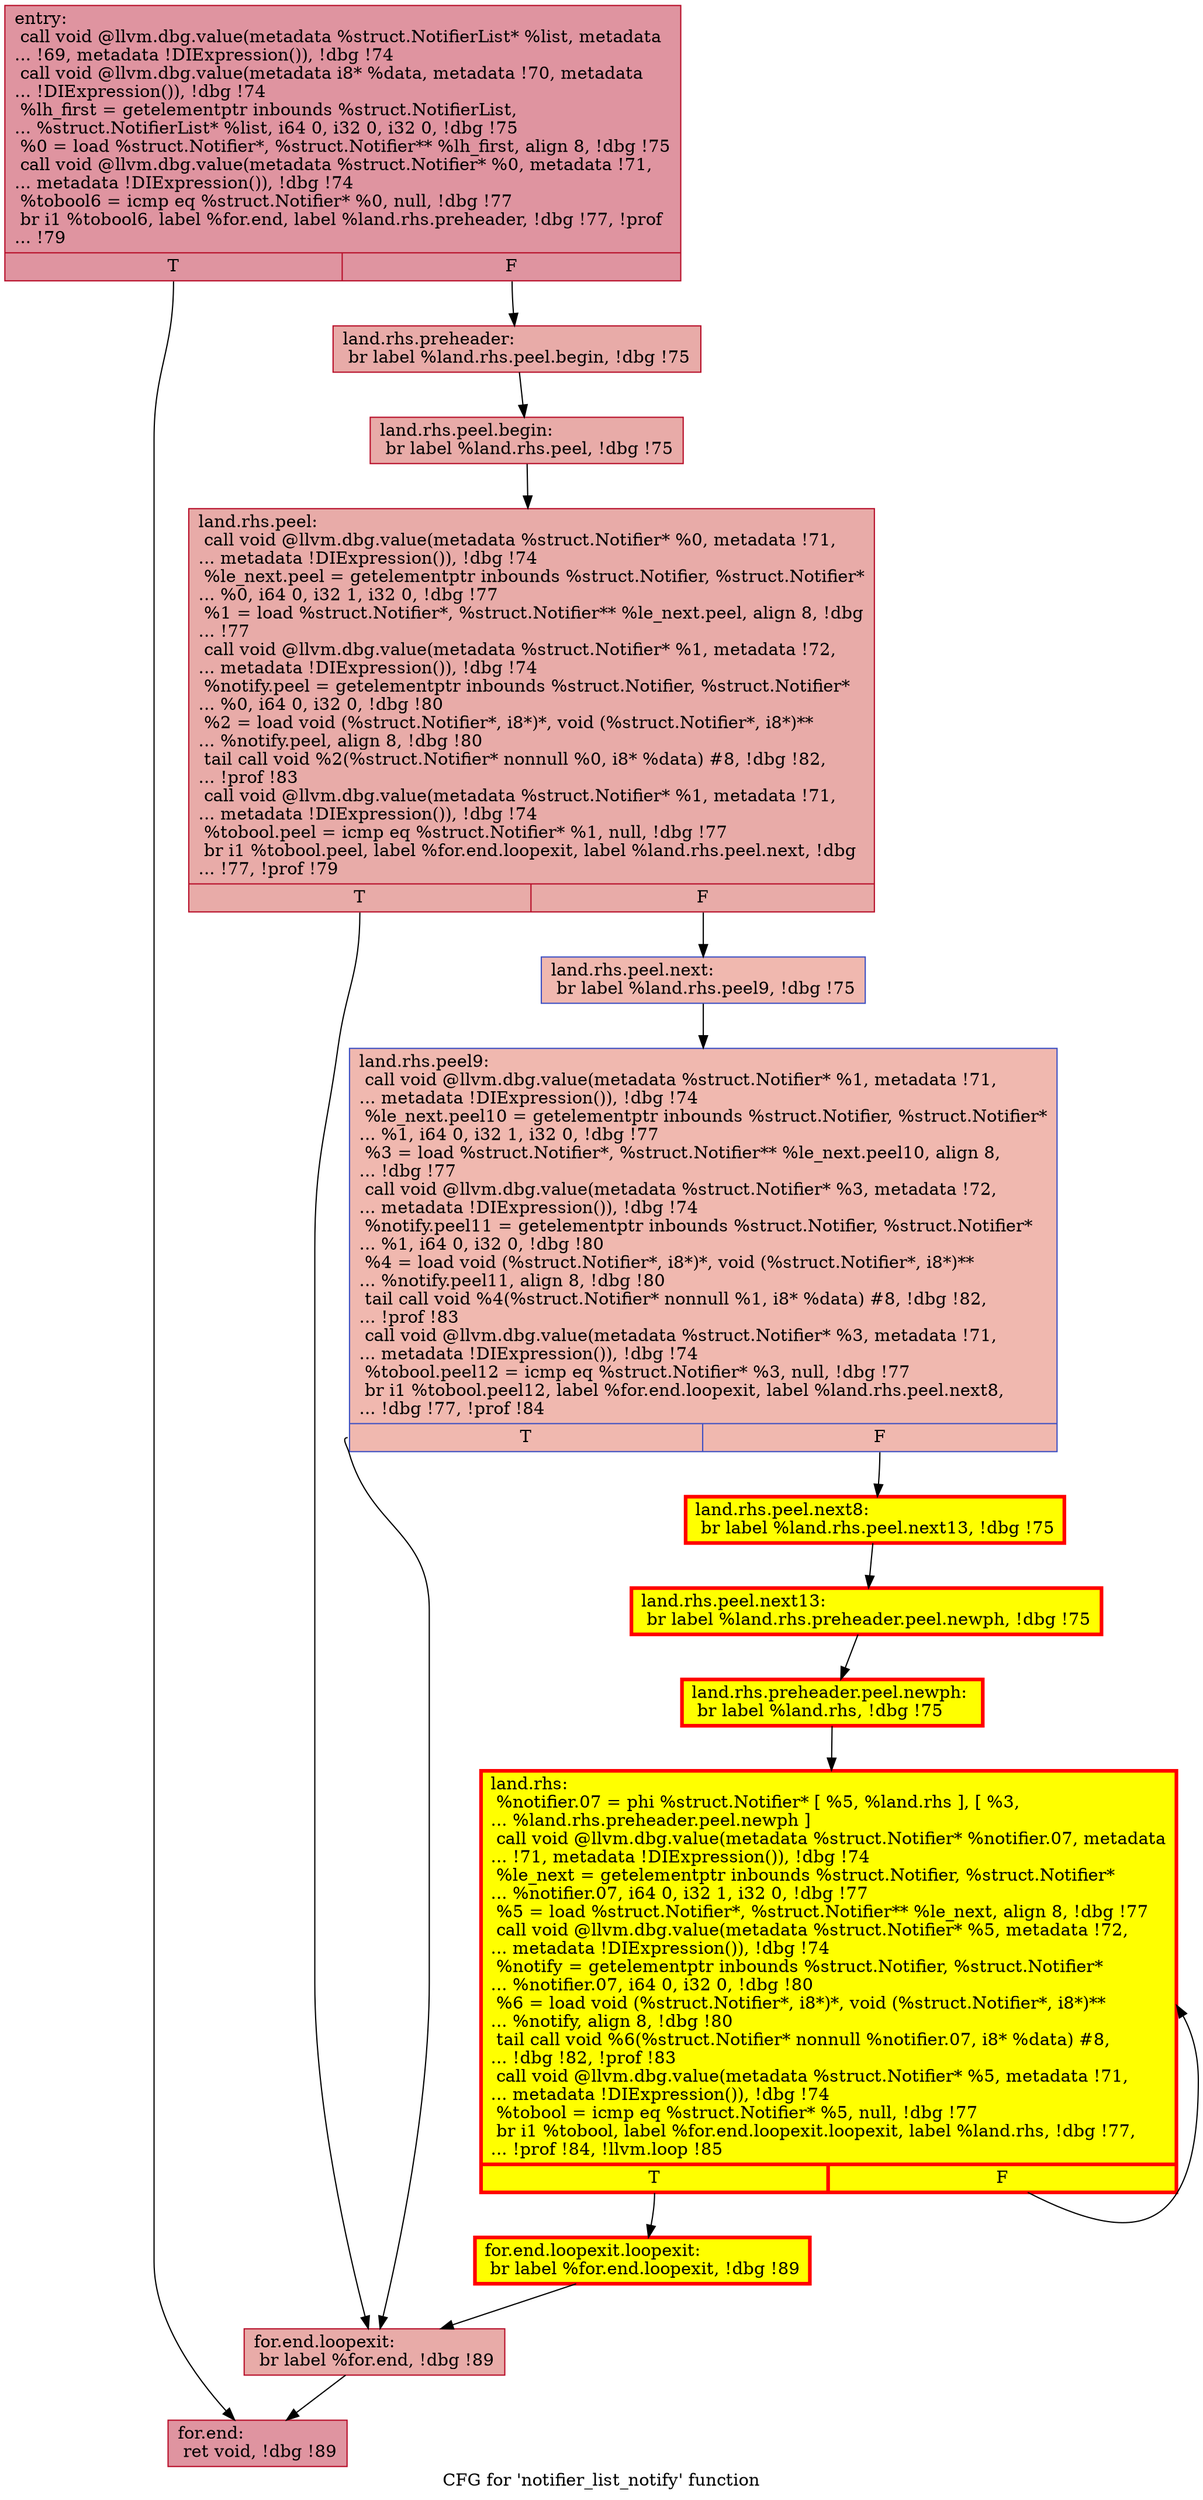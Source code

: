 digraph "CFG for 'notifier_list_notify' function" {
	label="CFG for 'notifier_list_notify' function";

	Node0x55f9fb76dd40 [shape=record,color="#b70d28ff", style=filled, fillcolor="#b70d2870",label="{entry:\l  call void @llvm.dbg.value(metadata %struct.NotifierList* %list, metadata\l... !69, metadata !DIExpression()), !dbg !74\l  call void @llvm.dbg.value(metadata i8* %data, metadata !70, metadata\l... !DIExpression()), !dbg !74\l  %lh_first = getelementptr inbounds %struct.NotifierList,\l... %struct.NotifierList* %list, i64 0, i32 0, i32 0, !dbg !75\l  %0 = load %struct.Notifier*, %struct.Notifier** %lh_first, align 8, !dbg !75\l  call void @llvm.dbg.value(metadata %struct.Notifier* %0, metadata !71,\l... metadata !DIExpression()), !dbg !74\l  %tobool6 = icmp eq %struct.Notifier* %0, null, !dbg !77\l  br i1 %tobool6, label %for.end, label %land.rhs.preheader, !dbg !77, !prof\l... !79\l|{<s0>T|<s1>F}}"];
	Node0x55f9fb76dd40:s0 -> Node0x55f9fb7715e0;
	Node0x55f9fb76dd40:s1 -> Node0x55f9fb88e6a0;
	Node0x55f9fb88e6a0 [shape=record,color="#b70d28ff", style=filled, fillcolor="#cc403a70",label="{land.rhs.preheader:                               \l  br label %land.rhs.peel.begin, !dbg !75\l}"];
	Node0x55f9fb88e6a0 -> Node0x55f9fb8935a0;
	Node0x55f9fb8935a0 [shape=record,color="#b70d28ff", style=filled, fillcolor="#cc403a70",label="{land.rhs.peel.begin:                              \l  br label %land.rhs.peel, !dbg !75\l}"];
	Node0x55f9fb8935a0 -> Node0x55f9fb88e4a0;
	Node0x55f9fb88e4a0 [shape=record,color="#b70d28ff", style=filled, fillcolor="#cc403a70",label="{land.rhs.peel:                                    \l  call void @llvm.dbg.value(metadata %struct.Notifier* %0, metadata !71,\l... metadata !DIExpression()), !dbg !74\l  %le_next.peel = getelementptr inbounds %struct.Notifier, %struct.Notifier*\l... %0, i64 0, i32 1, i32 0, !dbg !77\l  %1 = load %struct.Notifier*, %struct.Notifier** %le_next.peel, align 8, !dbg\l... !77\l  call void @llvm.dbg.value(metadata %struct.Notifier* %1, metadata !72,\l... metadata !DIExpression()), !dbg !74\l  %notify.peel = getelementptr inbounds %struct.Notifier, %struct.Notifier*\l... %0, i64 0, i32 0, !dbg !80\l  %2 = load void (%struct.Notifier*, i8*)*, void (%struct.Notifier*, i8*)**\l... %notify.peel, align 8, !dbg !80\l  tail call void %2(%struct.Notifier* nonnull %0, i8* %data) #8, !dbg !82,\l... !prof !83\l  call void @llvm.dbg.value(metadata %struct.Notifier* %1, metadata !71,\l... metadata !DIExpression()), !dbg !74\l  %tobool.peel = icmp eq %struct.Notifier* %1, null, !dbg !77\l  br i1 %tobool.peel, label %for.end.loopexit, label %land.rhs.peel.next, !dbg\l... !77, !prof !79\l|{<s0>T|<s1>F}}"];
	Node0x55f9fb88e4a0:s0 -> Node0x55f9fb866490;
	Node0x55f9fb88e4a0:s1 -> Node0x55f9fb88e3a0;
	Node0x55f9fb88e3a0 [shape=record,color="#3d50c3ff", style=filled, fillcolor="#dc5d4a70",label="{land.rhs.peel.next:                               \l  br label %land.rhs.peel9, !dbg !75\l}"];
	Node0x55f9fb88e3a0 -> Node0x55f9fb893330;
	Node0x55f9fb893330 [shape=record,color="#3d50c3ff", style=filled, fillcolor="#dc5d4a70",label="{land.rhs.peel9:                                   \l  call void @llvm.dbg.value(metadata %struct.Notifier* %1, metadata !71,\l... metadata !DIExpression()), !dbg !74\l  %le_next.peel10 = getelementptr inbounds %struct.Notifier, %struct.Notifier*\l... %1, i64 0, i32 1, i32 0, !dbg !77\l  %3 = load %struct.Notifier*, %struct.Notifier** %le_next.peel10, align 8,\l... !dbg !77\l  call void @llvm.dbg.value(metadata %struct.Notifier* %3, metadata !72,\l... metadata !DIExpression()), !dbg !74\l  %notify.peel11 = getelementptr inbounds %struct.Notifier, %struct.Notifier*\l... %1, i64 0, i32 0, !dbg !80\l  %4 = load void (%struct.Notifier*, i8*)*, void (%struct.Notifier*, i8*)**\l... %notify.peel11, align 8, !dbg !80\l  tail call void %4(%struct.Notifier* nonnull %1, i8* %data) #8, !dbg !82,\l... !prof !83\l  call void @llvm.dbg.value(metadata %struct.Notifier* %3, metadata !71,\l... metadata !DIExpression()), !dbg !74\l  %tobool.peel12 = icmp eq %struct.Notifier* %3, null, !dbg !77\l  br i1 %tobool.peel12, label %for.end.loopexit, label %land.rhs.peel.next8,\l... !dbg !77, !prof !84\l|{<s0>T|<s1>F}}"];
	Node0x55f9fb893330:s0 -> Node0x55f9fb866490;
	Node0x55f9fb893330:s1 -> Node0x55f9fb88e520;
	Node0x55f9fb88e520 [shape=record,penwidth=3.0, style="filled", color="red", fillcolor="yellow",label="{land.rhs.peel.next8:                              \l  br label %land.rhs.peel.next13, !dbg !75\l}"];
	Node0x55f9fb88e520 -> Node0x55f9fb899260;
	Node0x55f9fb899260 [shape=record,penwidth=3.0, style="filled", color="red", fillcolor="yellow",label="{land.rhs.peel.next13:                             \l  br label %land.rhs.preheader.peel.newph, !dbg !75\l}"];
	Node0x55f9fb899260 -> Node0x55f9fb88e430;
	Node0x55f9fb88e430 [shape=record,penwidth=3.0, style="filled", color="red", fillcolor="yellow",label="{land.rhs.preheader.peel.newph:                    \l  br label %land.rhs, !dbg !75\l}"];
	Node0x55f9fb88e430 -> Node0x55f9fb7735f0;
	Node0x55f9fb7735f0 [shape=record,penwidth=3.0, style="filled", color="red", fillcolor="yellow",label="{land.rhs:                                         \l  %notifier.07 = phi %struct.Notifier* [ %5, %land.rhs ], [ %3,\l... %land.rhs.preheader.peel.newph ]\l  call void @llvm.dbg.value(metadata %struct.Notifier* %notifier.07, metadata\l... !71, metadata !DIExpression()), !dbg !74\l  %le_next = getelementptr inbounds %struct.Notifier, %struct.Notifier*\l... %notifier.07, i64 0, i32 1, i32 0, !dbg !77\l  %5 = load %struct.Notifier*, %struct.Notifier** %le_next, align 8, !dbg !77\l  call void @llvm.dbg.value(metadata %struct.Notifier* %5, metadata !72,\l... metadata !DIExpression()), !dbg !74\l  %notify = getelementptr inbounds %struct.Notifier, %struct.Notifier*\l... %notifier.07, i64 0, i32 0, !dbg !80\l  %6 = load void (%struct.Notifier*, i8*)*, void (%struct.Notifier*, i8*)**\l... %notify, align 8, !dbg !80\l  tail call void %6(%struct.Notifier* nonnull %notifier.07, i8* %data) #8,\l... !dbg !82, !prof !83\l  call void @llvm.dbg.value(metadata %struct.Notifier* %5, metadata !71,\l... metadata !DIExpression()), !dbg !74\l  %tobool = icmp eq %struct.Notifier* %5, null, !dbg !77\l  br i1 %tobool, label %for.end.loopexit.loopexit, label %land.rhs, !dbg !77,\l... !prof !84, !llvm.loop !85\l|{<s0>T|<s1>F}}"];
	Node0x55f9fb7735f0:s0 -> Node0x55f9fb860580;
	Node0x55f9fb7735f0:s1 -> Node0x55f9fb7735f0;
	Node0x55f9fb860580 [shape=record,penwidth=3.0, style="filled", color="red", fillcolor="yellow",label="{for.end.loopexit.loopexit:                        \l  br label %for.end.loopexit, !dbg !89\l}"];
	Node0x55f9fb860580 -> Node0x55f9fb866490;
	Node0x55f9fb866490 [shape=record,color="#b70d28ff", style=filled, fillcolor="#cc403a70",label="{for.end.loopexit:                                 \l  br label %for.end, !dbg !89\l}"];
	Node0x55f9fb866490 -> Node0x55f9fb7715e0;
	Node0x55f9fb7715e0 [shape=record,color="#b70d28ff", style=filled, fillcolor="#b70d2870",label="{for.end:                                          \l  ret void, !dbg !89\l}"];
}

